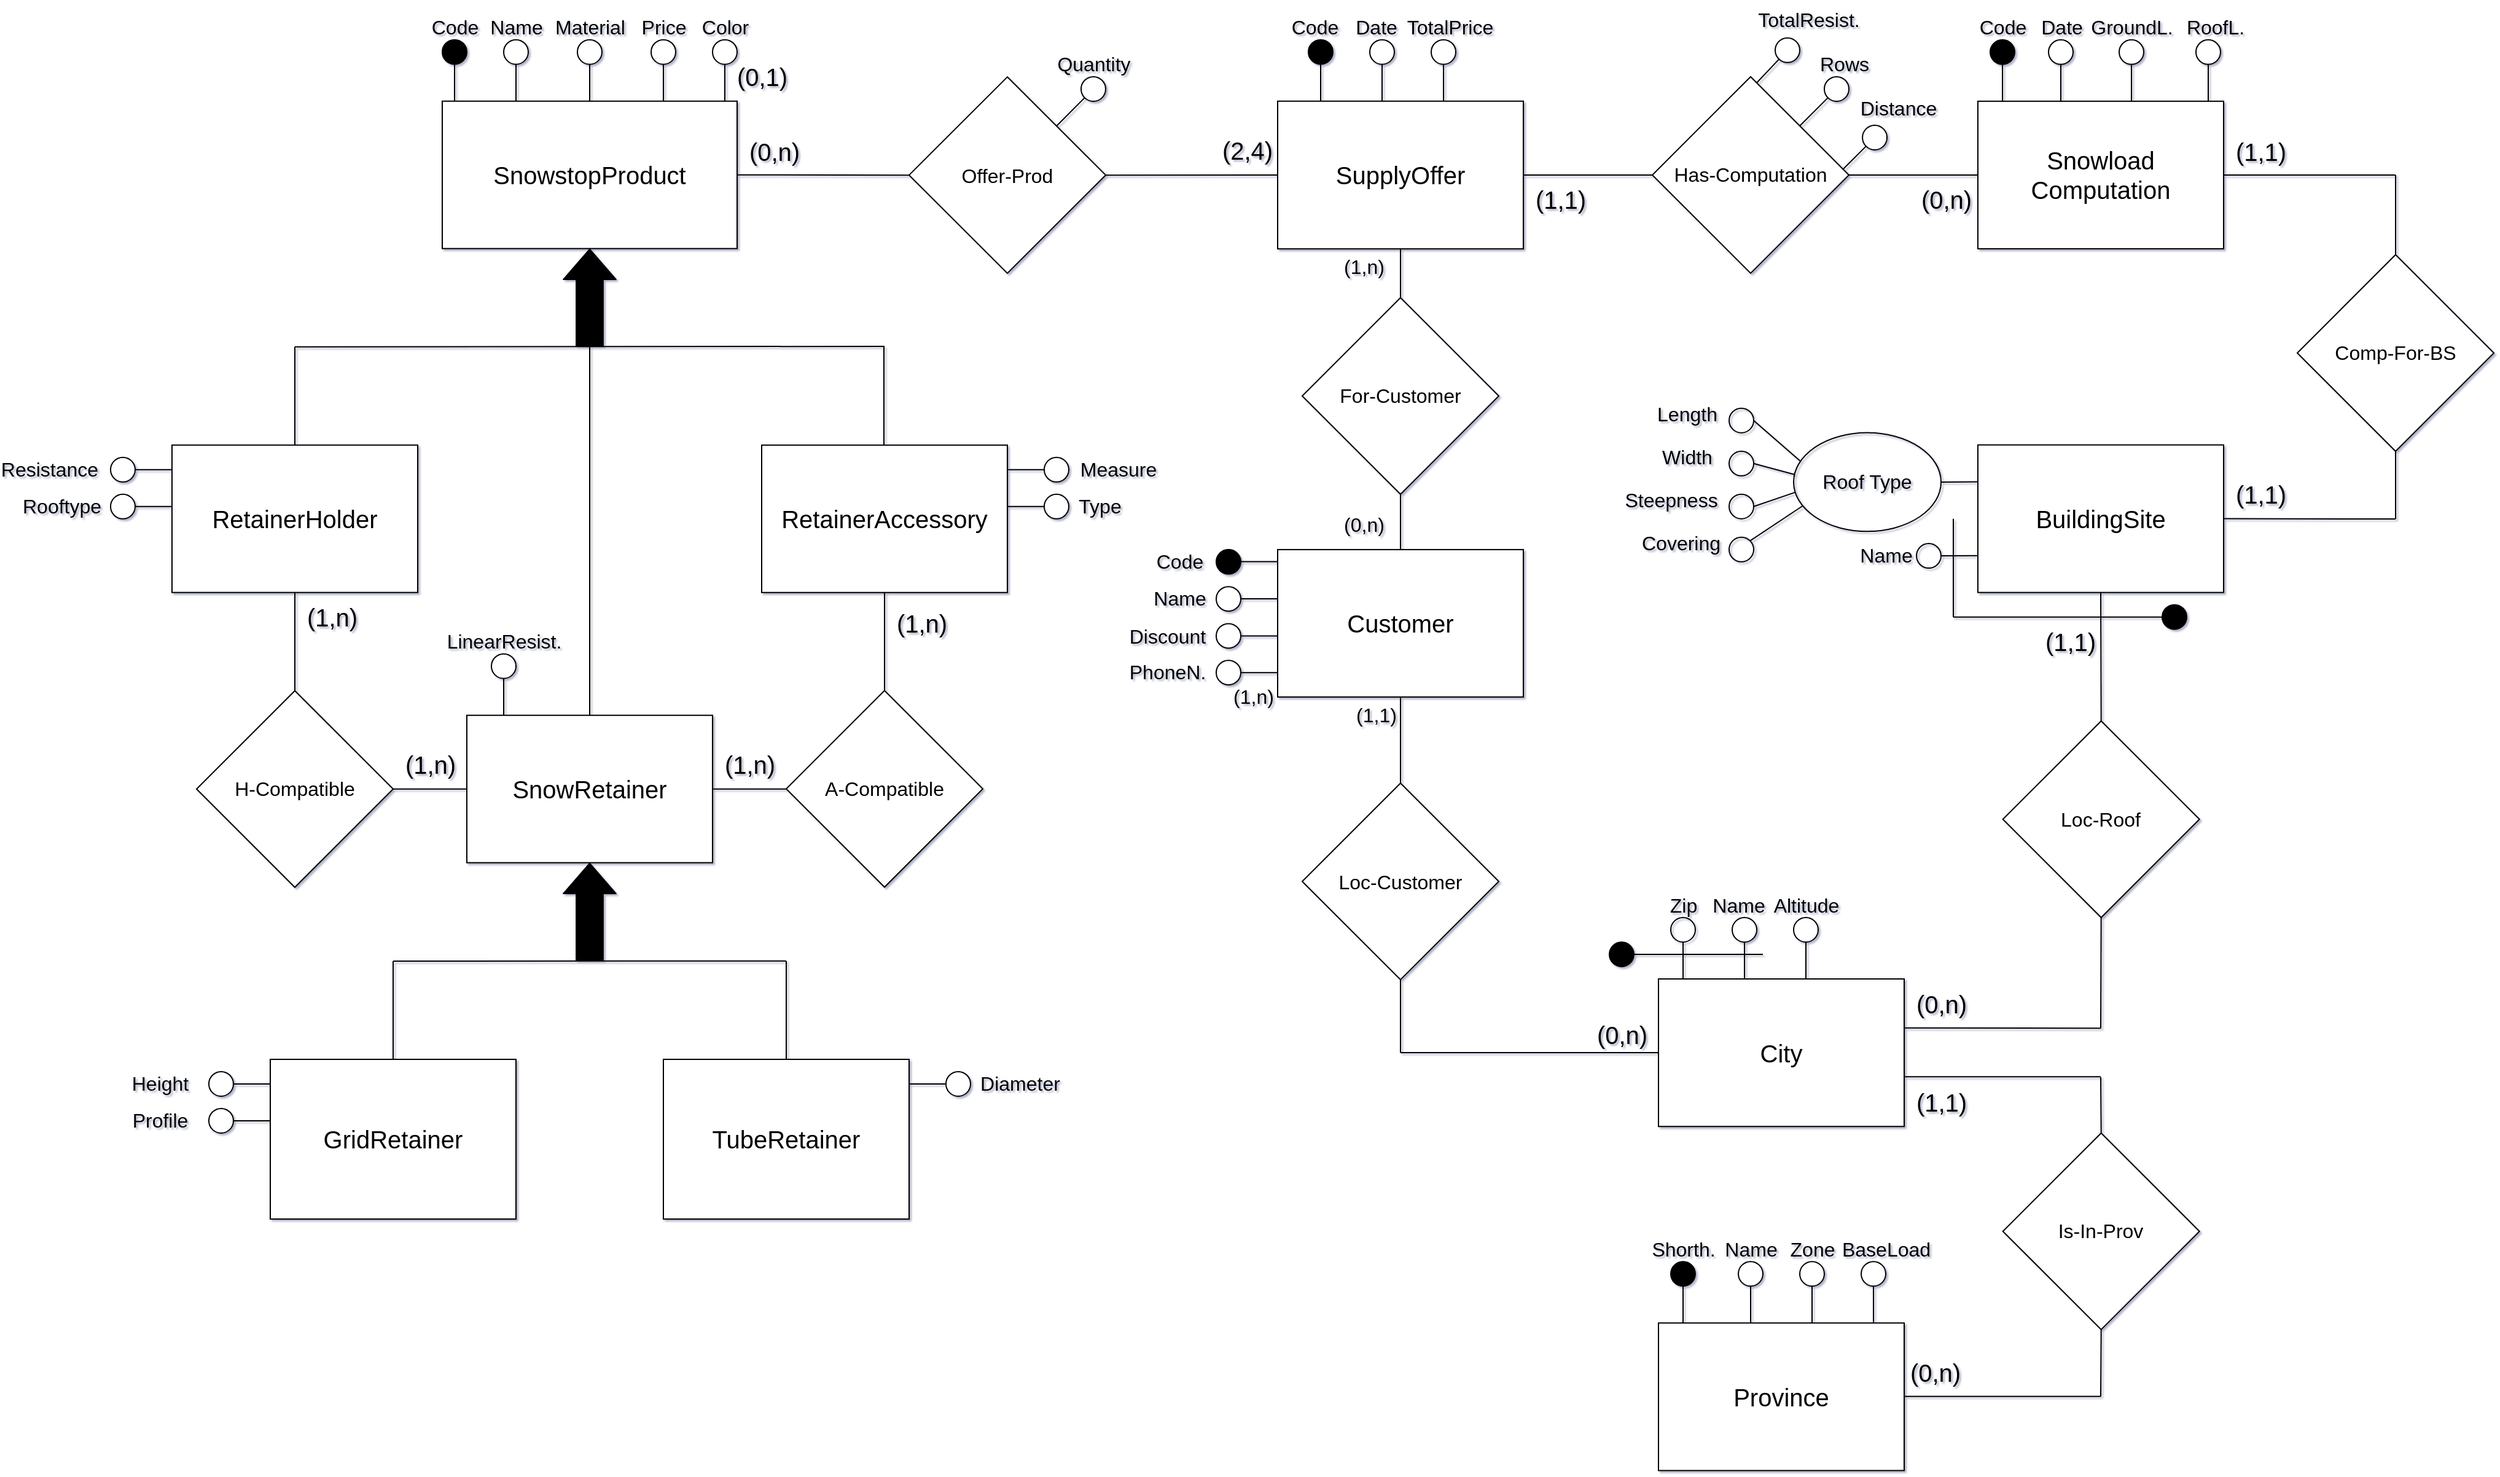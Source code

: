 <mxfile version="14.9.6" type="device"><diagram name="Page-1" id="e56a1550-8fbb-45ad-956c-1786394a9013"><mxGraphModel dx="1594" dy="1626" grid="1" gridSize="10" guides="1" tooltips="1" connect="1" arrows="1" fold="1" page="1" pageScale="1" pageWidth="1654" pageHeight="1169" background="none" math="0" shadow="1"><root><mxCell id="0"/><mxCell id="1" parent="0"/><mxCell id="5UpX8nKSbN7vw0Adt7vZ-28" value="A-Compatible" style="rhombus;whiteSpace=wrap;html=1;fontSize=16;" parent="1" vertex="1"><mxGeometry x="670" y="595.24" width="160" height="160" as="geometry"/></mxCell><mxCell id="5UpX8nKSbN7vw0Adt7vZ-30" value="&lt;font style=&quot;font-size: 20px&quot;&gt;SnowstopProduct&lt;/font&gt;" style="rounded=0;whiteSpace=wrap;html=1;fontSize=16;" parent="1" vertex="1"><mxGeometry x="390" y="115.36" width="240" height="120" as="geometry"/></mxCell><mxCell id="5UpX8nKSbN7vw0Adt7vZ-31" value="" style="ellipse;whiteSpace=wrap;html=1;fillColor=#000000;" parent="1" vertex="1"><mxGeometry x="390" y="65.36" width="20" height="20" as="geometry"/></mxCell><mxCell id="5UpX8nKSbN7vw0Adt7vZ-32" value="" style="endArrow=none;html=1;" parent="1" source="5UpX8nKSbN7vw0Adt7vZ-31" edge="1"><mxGeometry width="50" height="50" relative="1" as="geometry"><mxPoint x="320" y="65.36" as="sourcePoint"/><mxPoint x="400" y="115.36" as="targetPoint"/></mxGeometry></mxCell><mxCell id="5UpX8nKSbN7vw0Adt7vZ-33" value="Code" style="text;strokeColor=none;fillColor=none;html=1;fontSize=16;fontStyle=0;verticalAlign=middle;align=center;strokeWidth=1;" parent="1" vertex="1"><mxGeometry x="360" y="35.36" width="80" height="40" as="geometry"/></mxCell><mxCell id="5UpX8nKSbN7vw0Adt7vZ-34" value="" style="ellipse;whiteSpace=wrap;html=1;fillColor=#FFFFFF;" parent="1" vertex="1"><mxGeometry x="440" y="65.36" width="20" height="20" as="geometry"/></mxCell><mxCell id="5UpX8nKSbN7vw0Adt7vZ-35" value="" style="endArrow=none;html=1;" parent="1" source="5UpX8nKSbN7vw0Adt7vZ-34" edge="1"><mxGeometry width="50" height="50" relative="1" as="geometry"><mxPoint x="370" y="65.36" as="sourcePoint"/><mxPoint x="450" y="115.36" as="targetPoint"/><Array as="points"><mxPoint x="450" y="105.36"/></Array></mxGeometry></mxCell><mxCell id="5UpX8nKSbN7vw0Adt7vZ-36" value="Name" style="text;strokeColor=none;fillColor=none;html=1;fontSize=16;fontStyle=0;verticalAlign=middle;align=center;strokeWidth=1;" parent="1" vertex="1"><mxGeometry x="410" y="35.36" width="80" height="40" as="geometry"/></mxCell><mxCell id="5UpX8nKSbN7vw0Adt7vZ-37" value="" style="ellipse;whiteSpace=wrap;html=1;fillColor=#FFFFFF;" parent="1" vertex="1"><mxGeometry x="500" y="65.36" width="20" height="20" as="geometry"/></mxCell><mxCell id="5UpX8nKSbN7vw0Adt7vZ-38" value="" style="endArrow=none;html=1;" parent="1" edge="1"><mxGeometry width="50" height="50" relative="1" as="geometry"><mxPoint x="510" y="85.36" as="sourcePoint"/><mxPoint x="510" y="115.36" as="targetPoint"/></mxGeometry></mxCell><mxCell id="5UpX8nKSbN7vw0Adt7vZ-39" value="Material" style="text;strokeColor=none;fillColor=none;html=1;fontSize=16;fontStyle=0;verticalAlign=middle;align=center;strokeWidth=1;" parent="1" vertex="1"><mxGeometry x="470" y="35.36" width="80" height="40" as="geometry"/></mxCell><mxCell id="5UpX8nKSbN7vw0Adt7vZ-40" value="" style="ellipse;whiteSpace=wrap;html=1;fillColor=#FFFFFF;" parent="1" vertex="1"><mxGeometry x="560" y="65.36" width="20" height="20" as="geometry"/></mxCell><mxCell id="5UpX8nKSbN7vw0Adt7vZ-41" value="" style="endArrow=none;html=1;" parent="1" source="5UpX8nKSbN7vw0Adt7vZ-40" edge="1"><mxGeometry width="50" height="50" relative="1" as="geometry"><mxPoint x="490" y="65.36" as="sourcePoint"/><mxPoint x="570" y="115.36" as="targetPoint"/></mxGeometry></mxCell><mxCell id="5UpX8nKSbN7vw0Adt7vZ-42" value="Color" style="text;strokeColor=none;fillColor=none;html=1;fontSize=16;fontStyle=0;verticalAlign=middle;align=center;strokeWidth=1;" parent="1" vertex="1"><mxGeometry x="580" y="35.42" width="80" height="40" as="geometry"/></mxCell><mxCell id="5UpX8nKSbN7vw0Adt7vZ-43" value="" style="ellipse;whiteSpace=wrap;html=1;fillColor=#FFFFFF;" parent="1" vertex="1"><mxGeometry x="610" y="65.36" width="20" height="20" as="geometry"/></mxCell><mxCell id="5UpX8nKSbN7vw0Adt7vZ-44" value="" style="endArrow=none;html=1;" parent="1" source="5UpX8nKSbN7vw0Adt7vZ-43" edge="1"><mxGeometry width="50" height="50" relative="1" as="geometry"><mxPoint x="540" y="65.36" as="sourcePoint"/><mxPoint x="620" y="115.36" as="targetPoint"/></mxGeometry></mxCell><mxCell id="5UpX8nKSbN7vw0Adt7vZ-45" value="Price" style="text;strokeColor=none;fillColor=none;html=1;fontSize=16;fontStyle=0;verticalAlign=middle;align=center;strokeWidth=1;" parent="1" vertex="1"><mxGeometry x="530" y="35.36" width="80" height="40" as="geometry"/></mxCell><mxCell id="5UpX8nKSbN7vw0Adt7vZ-50" value="&lt;font style=&quot;font-size: 20px&quot;&gt;(0,1)&lt;/font&gt;" style="text;strokeColor=none;fillColor=none;html=1;fontSize=16;fontStyle=0;verticalAlign=middle;align=center;strokeWidth=1;" parent="1" vertex="1"><mxGeometry x="610" y="75.36" width="80" height="40" as="geometry"/></mxCell><mxCell id="5UpX8nKSbN7vw0Adt7vZ-51" value="" style="shape=flexArrow;endArrow=classic;html=1;fontSize=16;fillColor=#000000;width=21.905;endSize=7.89;entryX=0.5;entryY=1;entryDx=0;entryDy=0;" parent="1" target="5UpX8nKSbN7vw0Adt7vZ-30" edge="1"><mxGeometry width="50" height="50" relative="1" as="geometry"><mxPoint x="510" y="315.36" as="sourcePoint"/><mxPoint x="509.52" y="205.36" as="targetPoint"/></mxGeometry></mxCell><mxCell id="5UpX8nKSbN7vw0Adt7vZ-53" value="" style="endArrow=none;html=1;fontSize=16;fillColor=#000000;" parent="1" edge="1"><mxGeometry width="50" height="50" relative="1" as="geometry"><mxPoint x="270" y="315.36" as="sourcePoint"/><mxPoint x="750" y="315" as="targetPoint"/></mxGeometry></mxCell><mxCell id="5UpX8nKSbN7vw0Adt7vZ-55" value="" style="endArrow=none;html=1;fontSize=16;fillColor=#000000;entryX=0.5;entryY=0;entryDx=0;entryDy=0;" parent="1" target="5UpX8nKSbN7vw0Adt7vZ-75" edge="1"><mxGeometry width="50" height="50" relative="1" as="geometry"><mxPoint x="270" y="315.36" as="sourcePoint"/><mxPoint x="370" y="355.36" as="targetPoint"/></mxGeometry></mxCell><mxCell id="5UpX8nKSbN7vw0Adt7vZ-73" value="" style="endArrow=none;html=1;fontSize=16;fillColor=#000000;exitX=0.5;exitY=0;exitDx=0;exitDy=0;" parent="1" source="5UpX8nKSbN7vw0Adt7vZ-85" edge="1"><mxGeometry width="50" height="50" relative="1" as="geometry"><mxPoint x="510" y="475.36" as="sourcePoint"/><mxPoint x="510" y="315.36" as="targetPoint"/></mxGeometry></mxCell><mxCell id="5UpX8nKSbN7vw0Adt7vZ-75" value="&lt;font style=&quot;font-size: 20px&quot;&gt;RetainerHolder&lt;/font&gt;" style="rounded=0;whiteSpace=wrap;html=1;fontSize=16;" parent="1" vertex="1"><mxGeometry x="170" y="395.36" width="200" height="120" as="geometry"/></mxCell><mxCell id="5UpX8nKSbN7vw0Adt7vZ-79" value="" style="ellipse;whiteSpace=wrap;html=1;fillColor=#FFFFFF;" parent="1" vertex="1"><mxGeometry x="120" y="405.39" width="20" height="20" as="geometry"/></mxCell><mxCell id="5UpX8nKSbN7vw0Adt7vZ-80" value="" style="endArrow=none;html=1;entryX=0;entryY=0.25;entryDx=0;entryDy=0;" parent="1" source="5UpX8nKSbN7vw0Adt7vZ-79" edge="1"><mxGeometry width="50" height="50" relative="1" as="geometry"><mxPoint x="40" y="405.39" as="sourcePoint"/><mxPoint x="170" y="415.39" as="targetPoint"/></mxGeometry></mxCell><mxCell id="5UpX8nKSbN7vw0Adt7vZ-81" value="Resistance" style="text;strokeColor=none;fillColor=none;html=1;fontSize=16;fontStyle=0;verticalAlign=middle;align=center;strokeWidth=1;" parent="1" vertex="1"><mxGeometry x="30" y="395.39" width="80" height="40" as="geometry"/></mxCell><mxCell id="5UpX8nKSbN7vw0Adt7vZ-82" value="" style="ellipse;whiteSpace=wrap;html=1;fillColor=#FFFFFF;" parent="1" vertex="1"><mxGeometry x="120" y="435.39" width="20" height="20" as="geometry"/></mxCell><mxCell id="5UpX8nKSbN7vw0Adt7vZ-83" value="" style="endArrow=none;html=1;entryX=0;entryY=0.25;entryDx=0;entryDy=0;" parent="1" source="5UpX8nKSbN7vw0Adt7vZ-82" edge="1"><mxGeometry width="50" height="50" relative="1" as="geometry"><mxPoint x="40" y="435.39" as="sourcePoint"/><mxPoint x="170" y="445.39" as="targetPoint"/></mxGeometry></mxCell><mxCell id="5UpX8nKSbN7vw0Adt7vZ-84" value="Rooftype" style="text;strokeColor=none;fillColor=none;html=1;fontSize=16;fontStyle=0;verticalAlign=middle;align=center;strokeWidth=1;" parent="1" vertex="1"><mxGeometry x="40" y="425.39" width="80" height="40" as="geometry"/></mxCell><mxCell id="5UpX8nKSbN7vw0Adt7vZ-85" value="&lt;font style=&quot;font-size: 20px&quot;&gt;SnowRetainer&lt;/font&gt;" style="rounded=0;whiteSpace=wrap;html=1;fontSize=16;" parent="1" vertex="1"><mxGeometry x="410" y="615.36" width="200" height="120" as="geometry"/></mxCell><mxCell id="5UpX8nKSbN7vw0Adt7vZ-88" value="LinearResist." style="text;strokeColor=none;fillColor=none;html=1;fontSize=16;fontStyle=0;verticalAlign=middle;align=center;strokeWidth=1;" parent="1" vertex="1"><mxGeometry x="400" y="535.36" width="80" height="40" as="geometry"/></mxCell><mxCell id="5UpX8nKSbN7vw0Adt7vZ-92" value="&lt;font style=&quot;font-size: 20px&quot;&gt;RetainerAccessory&lt;/font&gt;" style="rounded=0;whiteSpace=wrap;html=1;fontSize=16;" parent="1" vertex="1"><mxGeometry x="650" y="395.39" width="200" height="120" as="geometry"/></mxCell><mxCell id="5UpX8nKSbN7vw0Adt7vZ-93" value="" style="ellipse;whiteSpace=wrap;html=1;fillColor=#FFFFFF;" parent="1" vertex="1"><mxGeometry x="880" y="405.39" width="20" height="20" as="geometry"/></mxCell><mxCell id="5UpX8nKSbN7vw0Adt7vZ-94" value="" style="endArrow=none;html=1;entryX=1.003;entryY=0.167;entryDx=0;entryDy=0;entryPerimeter=0;" parent="1" source="5UpX8nKSbN7vw0Adt7vZ-93" target="5UpX8nKSbN7vw0Adt7vZ-92" edge="1"><mxGeometry width="50" height="50" relative="1" as="geometry"><mxPoint x="800" y="405.39" as="sourcePoint"/><mxPoint x="850" y="425.39" as="targetPoint"/></mxGeometry></mxCell><mxCell id="5UpX8nKSbN7vw0Adt7vZ-95" value="Measure" style="text;strokeColor=none;fillColor=none;html=1;fontSize=16;fontStyle=0;verticalAlign=middle;align=center;strokeWidth=1;" parent="1" vertex="1"><mxGeometry x="900" y="395.39" width="80" height="40" as="geometry"/></mxCell><mxCell id="5UpX8nKSbN7vw0Adt7vZ-96" value="" style="ellipse;whiteSpace=wrap;html=1;fillColor=#FFFFFF;" parent="1" vertex="1"><mxGeometry x="880" y="435.39" width="20" height="20" as="geometry"/></mxCell><mxCell id="5UpX8nKSbN7vw0Adt7vZ-97" value="" style="endArrow=none;html=1;entryX=1;entryY=0.25;entryDx=0;entryDy=0;" parent="1" source="5UpX8nKSbN7vw0Adt7vZ-96" edge="1"><mxGeometry width="50" height="50" relative="1" as="geometry"><mxPoint x="800" y="435.39" as="sourcePoint"/><mxPoint x="850" y="445.39" as="targetPoint"/></mxGeometry></mxCell><mxCell id="5UpX8nKSbN7vw0Adt7vZ-98" value="Type" style="text;strokeColor=none;fillColor=none;html=1;fontSize=16;fontStyle=0;verticalAlign=middle;align=center;strokeWidth=1;" parent="1" vertex="1"><mxGeometry x="890" y="425.39" width="70" height="40" as="geometry"/></mxCell><mxCell id="5UpX8nKSbN7vw0Adt7vZ-99" value="" style="shape=flexArrow;endArrow=classic;html=1;fontSize=16;fillColor=#000000;width=21.905;endSize=7.89;entryX=0.5;entryY=1;entryDx=0;entryDy=0;" parent="1" edge="1"><mxGeometry width="50" height="50" relative="1" as="geometry"><mxPoint x="510" y="815.36" as="sourcePoint"/><mxPoint x="510" y="735.36" as="targetPoint"/></mxGeometry></mxCell><mxCell id="5UpX8nKSbN7vw0Adt7vZ-100" value="" style="endArrow=none;html=1;fontSize=16;fillColor=#000000;" parent="1" edge="1"><mxGeometry width="50" height="50" relative="1" as="geometry"><mxPoint x="350" y="815.48" as="sourcePoint"/><mxPoint x="670" y="815.36" as="targetPoint"/></mxGeometry></mxCell><mxCell id="5UpX8nKSbN7vw0Adt7vZ-101" value="&lt;font style=&quot;font-size: 20px&quot;&gt;GridRetainer&lt;/font&gt;" style="rounded=0;whiteSpace=wrap;html=1;fontSize=16;" parent="1" vertex="1"><mxGeometry x="250" y="895.48" width="200" height="130" as="geometry"/></mxCell><mxCell id="5UpX8nKSbN7vw0Adt7vZ-102" value="" style="ellipse;whiteSpace=wrap;html=1;fillColor=#FFFFFF;" parent="1" vertex="1"><mxGeometry x="200" y="905.48" width="20" height="20" as="geometry"/></mxCell><mxCell id="5UpX8nKSbN7vw0Adt7vZ-103" value="" style="endArrow=none;html=1;entryX=0;entryY=0.25;entryDx=0;entryDy=0;" parent="1" source="5UpX8nKSbN7vw0Adt7vZ-102" edge="1"><mxGeometry width="50" height="50" relative="1" as="geometry"><mxPoint x="120" y="905.48" as="sourcePoint"/><mxPoint x="250" y="915.48" as="targetPoint"/><Array as="points"><mxPoint x="220" y="915.48"/></Array></mxGeometry></mxCell><mxCell id="5UpX8nKSbN7vw0Adt7vZ-104" value="Height" style="text;strokeColor=none;fillColor=none;html=1;fontSize=16;fontStyle=0;verticalAlign=middle;align=center;strokeWidth=1;" parent="1" vertex="1"><mxGeometry x="120" y="895.48" width="80" height="40" as="geometry"/></mxCell><mxCell id="5UpX8nKSbN7vw0Adt7vZ-105" value="" style="ellipse;whiteSpace=wrap;html=1;fillColor=#FFFFFF;" parent="1" vertex="1"><mxGeometry x="200" y="935.48" width="20" height="20" as="geometry"/></mxCell><mxCell id="5UpX8nKSbN7vw0Adt7vZ-106" value="" style="endArrow=none;html=1;entryX=0;entryY=0.25;entryDx=0;entryDy=0;" parent="1" source="5UpX8nKSbN7vw0Adt7vZ-105" edge="1"><mxGeometry width="50" height="50" relative="1" as="geometry"><mxPoint x="120" y="935.48" as="sourcePoint"/><mxPoint x="250" y="945.48" as="targetPoint"/></mxGeometry></mxCell><mxCell id="5UpX8nKSbN7vw0Adt7vZ-107" value="Profile" style="text;strokeColor=none;fillColor=none;html=1;fontSize=16;fontStyle=0;verticalAlign=middle;align=center;strokeWidth=1;" parent="1" vertex="1"><mxGeometry x="120" y="925.48" width="80" height="40" as="geometry"/></mxCell><mxCell id="5UpX8nKSbN7vw0Adt7vZ-108" value="&lt;font style=&quot;font-size: 20px&quot;&gt;TubeRetainer&lt;/font&gt;" style="rounded=0;whiteSpace=wrap;html=1;fontSize=16;" parent="1" vertex="1"><mxGeometry x="570" y="895.48" width="200" height="130" as="geometry"/></mxCell><mxCell id="5UpX8nKSbN7vw0Adt7vZ-109" value="" style="ellipse;whiteSpace=wrap;html=1;fillColor=#FFFFFF;" parent="1" vertex="1"><mxGeometry x="800" y="905.48" width="20" height="20" as="geometry"/></mxCell><mxCell id="5UpX8nKSbN7vw0Adt7vZ-110" value="" style="endArrow=none;html=1;entryX=1;entryY=0.25;entryDx=0;entryDy=0;" parent="1" source="5UpX8nKSbN7vw0Adt7vZ-109" edge="1"><mxGeometry width="50" height="50" relative="1" as="geometry"><mxPoint x="730" y="905.48" as="sourcePoint"/><mxPoint x="770" y="915.48" as="targetPoint"/></mxGeometry></mxCell><mxCell id="5UpX8nKSbN7vw0Adt7vZ-111" value="Diameter" style="text;strokeColor=none;fillColor=none;html=1;fontSize=16;fontStyle=0;verticalAlign=middle;align=center;strokeWidth=1;" parent="1" vertex="1"><mxGeometry x="820" y="895.48" width="80" height="40" as="geometry"/></mxCell><mxCell id="5UpX8nKSbN7vw0Adt7vZ-115" value="" style="endArrow=none;html=1;fontSize=16;fillColor=#000000;exitX=0.5;exitY=0;exitDx=0;exitDy=0;" parent="1" source="5UpX8nKSbN7vw0Adt7vZ-101" edge="1"><mxGeometry width="50" height="50" relative="1" as="geometry"><mxPoint x="460" y="895.48" as="sourcePoint"/><mxPoint x="350" y="815.48" as="targetPoint"/></mxGeometry></mxCell><mxCell id="5UpX8nKSbN7vw0Adt7vZ-116" value="" style="endArrow=none;html=1;fontSize=16;fillColor=#000000;exitX=0.5;exitY=0;exitDx=0;exitDy=0;" parent="1" source="5UpX8nKSbN7vw0Adt7vZ-108" edge="1"><mxGeometry width="50" height="50" relative="1" as="geometry"><mxPoint x="480" y="895.48" as="sourcePoint"/><mxPoint x="670" y="815.48" as="targetPoint"/></mxGeometry></mxCell><mxCell id="5UpX8nKSbN7vw0Adt7vZ-117" value="H-Compatible" style="rhombus;whiteSpace=wrap;html=1;fontSize=16;" parent="1" vertex="1"><mxGeometry x="190" y="595.36" width="160" height="160" as="geometry"/></mxCell><mxCell id="5UpX8nKSbN7vw0Adt7vZ-118" value="" style="ellipse;whiteSpace=wrap;html=1;fillColor=#FFFFFF;" parent="1" vertex="1"><mxGeometry x="430" y="565.36" width="20" height="20" as="geometry"/></mxCell><mxCell id="5UpX8nKSbN7vw0Adt7vZ-119" value="" style="endArrow=none;html=1;" parent="1" source="5UpX8nKSbN7vw0Adt7vZ-118" edge="1"><mxGeometry width="50" height="50" relative="1" as="geometry"><mxPoint x="360" y="565.36" as="sourcePoint"/><mxPoint x="440" y="615.36" as="targetPoint"/><Array as="points"><mxPoint x="440" y="605.36"/></Array></mxGeometry></mxCell><mxCell id="5UpX8nKSbN7vw0Adt7vZ-120" value="" style="endArrow=none;html=1;fontSize=16;fillColor=#000000;exitX=0.5;exitY=1;exitDx=0;exitDy=0;entryX=0.5;entryY=0;entryDx=0;entryDy=0;" parent="1" source="5UpX8nKSbN7vw0Adt7vZ-75" target="5UpX8nKSbN7vw0Adt7vZ-117" edge="1"><mxGeometry width="50" height="50" relative="1" as="geometry"><mxPoint x="360" y="565.36" as="sourcePoint"/><mxPoint x="410" y="515.36" as="targetPoint"/></mxGeometry></mxCell><mxCell id="5UpX8nKSbN7vw0Adt7vZ-121" value="" style="endArrow=none;html=1;fontSize=16;fillColor=#000000;exitX=1;exitY=0.5;exitDx=0;exitDy=0;entryX=0;entryY=0.5;entryDx=0;entryDy=0;" parent="1" source="5UpX8nKSbN7vw0Adt7vZ-117" target="5UpX8nKSbN7vw0Adt7vZ-85" edge="1"><mxGeometry width="50" height="50" relative="1" as="geometry"><mxPoint x="400" y="525.36" as="sourcePoint"/><mxPoint x="450" y="475.36" as="targetPoint"/></mxGeometry></mxCell><mxCell id="5UpX8nKSbN7vw0Adt7vZ-122" value="" style="endArrow=none;html=1;fontSize=16;fillColor=#000000;entryX=0.5;entryY=1;entryDx=0;entryDy=0;exitX=0.5;exitY=0;exitDx=0;exitDy=0;" parent="1" source="5UpX8nKSbN7vw0Adt7vZ-28" target="5UpX8nKSbN7vw0Adt7vZ-92" edge="1"><mxGeometry width="50" height="50" relative="1" as="geometry"><mxPoint x="400" y="525.36" as="sourcePoint"/><mxPoint x="450" y="475.36" as="targetPoint"/></mxGeometry></mxCell><mxCell id="5UpX8nKSbN7vw0Adt7vZ-123" value="" style="endArrow=none;html=1;fontSize=16;fillColor=#000000;exitX=1;exitY=0.5;exitDx=0;exitDy=0;" parent="1" source="5UpX8nKSbN7vw0Adt7vZ-85" edge="1"><mxGeometry width="50" height="50" relative="1" as="geometry"><mxPoint x="530" y="585.36" as="sourcePoint"/><mxPoint x="670" y="675.36" as="targetPoint"/></mxGeometry></mxCell><mxCell id="5UpX8nKSbN7vw0Adt7vZ-125" value="&lt;font style=&quot;font-size: 20px&quot;&gt;(1,n)&lt;/font&gt;" style="text;strokeColor=none;fillColor=none;html=1;fontSize=16;fontStyle=0;verticalAlign=middle;align=center;strokeWidth=1;" parent="1" vertex="1"><mxGeometry x="260" y="515.36" width="80" height="40" as="geometry"/></mxCell><mxCell id="5UpX8nKSbN7vw0Adt7vZ-126" value="&lt;font style=&quot;font-size: 20px&quot;&gt;(1,n)&lt;/font&gt;" style="text;strokeColor=none;fillColor=none;html=1;fontSize=16;fontStyle=0;verticalAlign=middle;align=center;strokeWidth=1;" parent="1" vertex="1"><mxGeometry x="740" y="520.45" width="80" height="40" as="geometry"/></mxCell><mxCell id="5UpX8nKSbN7vw0Adt7vZ-127" value="&lt;font style=&quot;font-size: 20px&quot;&gt;(1,n)&lt;/font&gt;" style="text;strokeColor=none;fillColor=none;html=1;fontSize=16;fontStyle=0;verticalAlign=middle;align=center;strokeWidth=1;" parent="1" vertex="1"><mxGeometry x="340" y="635.36" width="80" height="40" as="geometry"/></mxCell><mxCell id="5UpX8nKSbN7vw0Adt7vZ-128" value="&lt;font style=&quot;font-size: 20px&quot;&gt;(1,n)&lt;/font&gt;" style="text;strokeColor=none;fillColor=none;html=1;fontSize=16;fontStyle=0;verticalAlign=middle;align=center;strokeWidth=1;" parent="1" vertex="1"><mxGeometry x="600" y="635.36" width="80" height="40" as="geometry"/></mxCell><mxCell id="5UpX8nKSbN7vw0Adt7vZ-130" value="&lt;font style=&quot;font-size: 20px&quot;&gt;SupplyOffer&lt;/font&gt;" style="rounded=0;whiteSpace=wrap;html=1;fontSize=16;" parent="1" vertex="1"><mxGeometry x="1070" y="115.36" width="200" height="120.24" as="geometry"/></mxCell><mxCell id="5UpX8nKSbN7vw0Adt7vZ-131" value="" style="ellipse;whiteSpace=wrap;html=1;fillColor=#000000;" parent="1" vertex="1"><mxGeometry x="1095" y="65.36" width="20" height="20" as="geometry"/></mxCell><mxCell id="5UpX8nKSbN7vw0Adt7vZ-132" value="" style="endArrow=none;html=1;" parent="1" source="5UpX8nKSbN7vw0Adt7vZ-131" edge="1"><mxGeometry width="50" height="50" relative="1" as="geometry"><mxPoint x="1025" y="65.36" as="sourcePoint"/><mxPoint x="1105" y="115.36" as="targetPoint"/></mxGeometry></mxCell><mxCell id="5UpX8nKSbN7vw0Adt7vZ-133" value="Code" style="text;strokeColor=none;fillColor=none;html=1;fontSize=16;fontStyle=0;verticalAlign=middle;align=center;strokeWidth=1;" parent="1" vertex="1"><mxGeometry x="1060" y="35.36" width="80" height="40" as="geometry"/></mxCell><mxCell id="5UpX8nKSbN7vw0Adt7vZ-134" value="" style="ellipse;whiteSpace=wrap;html=1;fillColor=#FFFFFF;" parent="1" vertex="1"><mxGeometry x="1145" y="65.36" width="20" height="20" as="geometry"/></mxCell><mxCell id="5UpX8nKSbN7vw0Adt7vZ-135" value="" style="endArrow=none;html=1;" parent="1" source="5UpX8nKSbN7vw0Adt7vZ-134" edge="1"><mxGeometry width="50" height="50" relative="1" as="geometry"><mxPoint x="1075" y="65.36" as="sourcePoint"/><mxPoint x="1155" y="115.36" as="targetPoint"/></mxGeometry></mxCell><mxCell id="5UpX8nKSbN7vw0Adt7vZ-136" value="Date" style="text;strokeColor=none;fillColor=none;html=1;fontSize=16;fontStyle=0;verticalAlign=middle;align=center;strokeWidth=1;" parent="1" vertex="1"><mxGeometry x="1110" y="35.36" width="80" height="40" as="geometry"/></mxCell><mxCell id="5UpX8nKSbN7vw0Adt7vZ-148" value="" style="ellipse;whiteSpace=wrap;html=1;fillColor=#FFFFFF;" parent="1" vertex="1"><mxGeometry x="1195" y="65.36" width="20" height="20" as="geometry"/></mxCell><mxCell id="5UpX8nKSbN7vw0Adt7vZ-149" value="" style="endArrow=none;html=1;" parent="1" source="5UpX8nKSbN7vw0Adt7vZ-148" edge="1"><mxGeometry width="50" height="50" relative="1" as="geometry"><mxPoint x="1125" y="65.36" as="sourcePoint"/><mxPoint x="1205.0" y="115.36" as="targetPoint"/></mxGeometry></mxCell><mxCell id="5UpX8nKSbN7vw0Adt7vZ-150" value="TotalPrice" style="text;strokeColor=none;fillColor=none;html=1;fontSize=16;fontStyle=0;verticalAlign=middle;align=center;strokeWidth=1;" parent="1" vertex="1"><mxGeometry x="1170" y="35.36" width="80" height="40" as="geometry"/></mxCell><mxCell id="5UpX8nKSbN7vw0Adt7vZ-154" value="Offer-Prod" style="rhombus;whiteSpace=wrap;html=1;fontSize=16;" parent="1" vertex="1"><mxGeometry x="770" y="95.66" width="160" height="159.82" as="geometry"/></mxCell><mxCell id="5UpX8nKSbN7vw0Adt7vZ-155" value="" style="endArrow=none;html=1;fontSize=16;fillColor=#000000;entryX=0;entryY=0.5;entryDx=0;entryDy=0;exitX=1;exitY=0.5;exitDx=0;exitDy=0;" parent="1" source="5UpX8nKSbN7vw0Adt7vZ-30" target="5UpX8nKSbN7vw0Adt7vZ-154" edge="1"><mxGeometry width="50" height="50" relative="1" as="geometry"><mxPoint x="720" y="375.36" as="sourcePoint"/><mxPoint x="770" y="325.36" as="targetPoint"/></mxGeometry></mxCell><mxCell id="5UpX8nKSbN7vw0Adt7vZ-156" value="" style="endArrow=none;html=1;fontSize=16;fillColor=#000000;entryX=0;entryY=0.5;entryDx=0;entryDy=0;exitX=1;exitY=0.5;exitDx=0;exitDy=0;" parent="1" source="5UpX8nKSbN7vw0Adt7vZ-154" target="5UpX8nKSbN7vw0Adt7vZ-130" edge="1"><mxGeometry width="50" height="50" relative="1" as="geometry"><mxPoint x="830" y="395.36" as="sourcePoint"/><mxPoint x="880" y="345.36" as="targetPoint"/></mxGeometry></mxCell><mxCell id="5UpX8nKSbN7vw0Adt7vZ-157" value="&lt;font style=&quot;font-size: 20px&quot;&gt;(0,n)&lt;/font&gt;" style="text;strokeColor=none;fillColor=none;html=1;fontSize=16;fontStyle=0;verticalAlign=middle;align=center;strokeWidth=1;" parent="1" vertex="1"><mxGeometry x="620" y="135.54" width="80" height="40" as="geometry"/></mxCell><mxCell id="5UpX8nKSbN7vw0Adt7vZ-158" value="&lt;font style=&quot;font-size: 20px&quot;&gt;(2,4)&lt;/font&gt;" style="text;strokeColor=none;fillColor=none;html=1;fontSize=16;fontStyle=0;verticalAlign=middle;align=center;strokeWidth=1;" parent="1" vertex="1"><mxGeometry x="1005" y="135.0" width="80" height="40" as="geometry"/></mxCell><mxCell id="5UpX8nKSbN7vw0Adt7vZ-169" value="&lt;font style=&quot;font-size: 20px&quot;&gt;Customer&lt;/font&gt;" style="rounded=0;whiteSpace=wrap;html=1;fontSize=16;" parent="1" vertex="1"><mxGeometry x="1070" y="480.45" width="200" height="120" as="geometry"/></mxCell><mxCell id="5UpX8nKSbN7vw0Adt7vZ-178" value="" style="ellipse;whiteSpace=wrap;html=1;fillColor=#000000;" parent="1" vertex="1"><mxGeometry x="1020" y="480.39" width="20" height="20" as="geometry"/></mxCell><mxCell id="5UpX8nKSbN7vw0Adt7vZ-180" value="Code" style="text;strokeColor=none;fillColor=none;html=1;fontSize=16;fontStyle=0;verticalAlign=middle;align=center;strokeWidth=1;" parent="1" vertex="1"><mxGeometry x="950" y="470.39" width="80" height="40" as="geometry"/></mxCell><mxCell id="5UpX8nKSbN7vw0Adt7vZ-183" value="" style="ellipse;whiteSpace=wrap;html=1;fillColor=#FFFFFF;" parent="1" vertex="1"><mxGeometry x="1020" y="510.57" width="20" height="20" as="geometry"/></mxCell><mxCell id="5UpX8nKSbN7vw0Adt7vZ-184" value="Name" style="text;strokeColor=none;fillColor=none;html=1;fontSize=16;fontStyle=0;verticalAlign=middle;align=center;strokeWidth=1;" parent="1" vertex="1"><mxGeometry x="950" y="500.45" width="80" height="40" as="geometry"/></mxCell><mxCell id="5UpX8nKSbN7vw0Adt7vZ-191" value="" style="ellipse;whiteSpace=wrap;html=1;fillColor=#FFFFFF;" parent="1" vertex="1"><mxGeometry x="1020" y="540.69" width="20" height="20" as="geometry"/></mxCell><mxCell id="5UpX8nKSbN7vw0Adt7vZ-192" value="Discount" style="text;strokeColor=none;fillColor=none;html=1;fontSize=16;fontStyle=0;verticalAlign=middle;align=center;strokeWidth=1;" parent="1" vertex="1"><mxGeometry x="940" y="530.57" width="80" height="40" as="geometry"/></mxCell><mxCell id="5UpX8nKSbN7vw0Adt7vZ-196" value="For-Customer" style="rhombus;whiteSpace=wrap;html=1;fontSize=16;" parent="1" vertex="1"><mxGeometry x="1090" y="275.39" width="160" height="160" as="geometry"/></mxCell><mxCell id="5UpX8nKSbN7vw0Adt7vZ-197" value="" style="endArrow=none;html=1;fontSize=16;fillColor=#000000;exitX=0.5;exitY=1;exitDx=0;exitDy=0;entryX=0.5;entryY=0;entryDx=0;entryDy=0;" parent="1" source="5UpX8nKSbN7vw0Adt7vZ-130" target="5UpX8nKSbN7vw0Adt7vZ-196" edge="1"><mxGeometry width="50" height="50" relative="1" as="geometry"><mxPoint x="945" y="425.36" as="sourcePoint"/><mxPoint x="1170" y="280" as="targetPoint"/></mxGeometry></mxCell><mxCell id="5UpX8nKSbN7vw0Adt7vZ-199" value="(1,n)" style="text;strokeColor=none;fillColor=none;html=1;fontSize=16;fontStyle=0;verticalAlign=middle;align=center;strokeWidth=1;" parent="1" vertex="1"><mxGeometry x="1100" y="230" width="80" height="40" as="geometry"/></mxCell><mxCell id="5UpX8nKSbN7vw0Adt7vZ-200" value="(0,n)" style="text;strokeColor=none;fillColor=none;html=1;fontSize=16;fontStyle=0;verticalAlign=middle;align=center;strokeWidth=1;" parent="1" vertex="1"><mxGeometry x="1100" y="440.33" width="80" height="40" as="geometry"/></mxCell><mxCell id="5UpX8nKSbN7vw0Adt7vZ-203" value="" style="endArrow=none;html=1;fontSize=16;fillColor=#000000;exitX=1;exitY=0.5;exitDx=0;exitDy=0;" parent="1" source="5UpX8nKSbN7vw0Adt7vZ-191" edge="1"><mxGeometry width="50" height="50" relative="1" as="geometry"><mxPoint x="1030" y="560.69" as="sourcePoint"/><mxPoint x="1070" y="550.69" as="targetPoint"/></mxGeometry></mxCell><mxCell id="5UpX8nKSbN7vw0Adt7vZ-204" value="" style="endArrow=none;html=1;fontSize=16;fillColor=#000000;exitX=1;exitY=0.5;exitDx=0;exitDy=0;" parent="1" edge="1"><mxGeometry width="50" height="50" relative="1" as="geometry"><mxPoint x="1040" y="520.45" as="sourcePoint"/><mxPoint x="1070" y="520.45" as="targetPoint"/></mxGeometry></mxCell><mxCell id="5UpX8nKSbN7vw0Adt7vZ-205" value="" style="endArrow=none;html=1;fontSize=16;fillColor=#000000;exitX=1;exitY=0.5;exitDx=0;exitDy=0;" parent="1" edge="1"><mxGeometry width="50" height="50" relative="1" as="geometry"><mxPoint x="1040" y="490.27" as="sourcePoint"/><mxPoint x="1070" y="490.27" as="targetPoint"/></mxGeometry></mxCell><mxCell id="5UpX8nKSbN7vw0Adt7vZ-216" value="&lt;font style=&quot;font-size: 20px&quot;&gt;City&lt;/font&gt;" style="rounded=0;whiteSpace=wrap;html=1;fontSize=16;" parent="1" vertex="1"><mxGeometry x="1380" y="830" width="200" height="120.12" as="geometry"/></mxCell><mxCell id="5UpX8nKSbN7vw0Adt7vZ-217" value="" style="ellipse;whiteSpace=wrap;html=1;fillColor=none;" parent="1" vertex="1"><mxGeometry x="1390" y="780" width="20" height="20" as="geometry"/></mxCell><mxCell id="5UpX8nKSbN7vw0Adt7vZ-218" value="" style="endArrow=none;html=1;" parent="1" source="5UpX8nKSbN7vw0Adt7vZ-217" edge="1"><mxGeometry width="50" height="50" relative="1" as="geometry"><mxPoint x="1320" y="780" as="sourcePoint"/><mxPoint x="1400" y="830" as="targetPoint"/></mxGeometry></mxCell><mxCell id="5UpX8nKSbN7vw0Adt7vZ-219" value="Zip" style="text;strokeColor=none;fillColor=none;html=1;fontSize=16;fontStyle=0;verticalAlign=middle;align=center;strokeWidth=1;" parent="1" vertex="1"><mxGeometry x="1360" y="750" width="80" height="40" as="geometry"/></mxCell><mxCell id="5UpX8nKSbN7vw0Adt7vZ-220" value="" style="ellipse;whiteSpace=wrap;html=1;fillColor=#FFFFFF;" parent="1" vertex="1"><mxGeometry x="1440" y="780" width="20" height="20" as="geometry"/></mxCell><mxCell id="5UpX8nKSbN7vw0Adt7vZ-221" value="" style="endArrow=none;html=1;" parent="1" source="5UpX8nKSbN7vw0Adt7vZ-220" edge="1"><mxGeometry width="50" height="50" relative="1" as="geometry"><mxPoint x="1370" y="780" as="sourcePoint"/><mxPoint x="1450" y="830" as="targetPoint"/></mxGeometry></mxCell><mxCell id="5UpX8nKSbN7vw0Adt7vZ-222" value="Name" style="text;strokeColor=none;fillColor=none;html=1;fontSize=16;fontStyle=0;verticalAlign=middle;align=center;strokeWidth=1;" parent="1" vertex="1"><mxGeometry x="1405" y="750" width="80" height="40" as="geometry"/></mxCell><mxCell id="5UpX8nKSbN7vw0Adt7vZ-223" value="" style="ellipse;whiteSpace=wrap;html=1;fillColor=#FFFFFF;" parent="1" vertex="1"><mxGeometry x="1490" y="780" width="20" height="20" as="geometry"/></mxCell><mxCell id="5UpX8nKSbN7vw0Adt7vZ-224" value="" style="endArrow=none;html=1;" parent="1" source="5UpX8nKSbN7vw0Adt7vZ-223" edge="1"><mxGeometry width="50" height="50" relative="1" as="geometry"><mxPoint x="1420" y="780" as="sourcePoint"/><mxPoint x="1500" y="830" as="targetPoint"/></mxGeometry></mxCell><mxCell id="5UpX8nKSbN7vw0Adt7vZ-225" value="Altitude" style="text;strokeColor=none;fillColor=none;html=1;fontSize=16;fontStyle=0;verticalAlign=middle;align=center;strokeWidth=1;" parent="1" vertex="1"><mxGeometry x="1460" y="750" width="80" height="40" as="geometry"/></mxCell><mxCell id="5UpX8nKSbN7vw0Adt7vZ-226" value="" style="ellipse;whiteSpace=wrap;html=1;fillColor=#000000;" parent="1" vertex="1"><mxGeometry x="1340" y="800" width="20" height="20" as="geometry"/></mxCell><mxCell id="5UpX8nKSbN7vw0Adt7vZ-227" value="" style="endArrow=none;html=1;fontSize=16;fillColor=#000000;" parent="1" edge="1"><mxGeometry width="50" height="50" relative="1" as="geometry"><mxPoint x="1465" y="810" as="sourcePoint"/><mxPoint x="1355" y="810" as="targetPoint"/></mxGeometry></mxCell><mxCell id="5UpX8nKSbN7vw0Adt7vZ-228" value="" style="endArrow=none;html=1;fontSize=16;fillColor=#000000;exitX=0.5;exitY=1;exitDx=0;exitDy=0;entryX=0.5;entryY=0;entryDx=0;entryDy=0;" parent="1" source="5UpX8nKSbN7vw0Adt7vZ-196" target="5UpX8nKSbN7vw0Adt7vZ-169" edge="1"><mxGeometry width="50" height="50" relative="1" as="geometry"><mxPoint x="1130" y="385.36" as="sourcePoint"/><mxPoint x="1180" y="335.36" as="targetPoint"/></mxGeometry></mxCell><mxCell id="5UpX8nKSbN7vw0Adt7vZ-230" value="" style="endArrow=none;html=1;fontSize=16;fillColor=#000000;exitX=0.5;exitY=1;exitDx=0;exitDy=0;entryX=0.5;entryY=0;entryDx=0;entryDy=0;" parent="1" source="5UpX8nKSbN7vw0Adt7vZ-169" target="5UpX8nKSbN7vw0Adt7vZ-259" edge="1"><mxGeometry width="50" height="50" relative="1" as="geometry"><mxPoint x="1240" y="495.36" as="sourcePoint"/><mxPoint x="1030" y="675.24" as="targetPoint"/></mxGeometry></mxCell><mxCell id="5UpX8nKSbN7vw0Adt7vZ-231" value="" style="endArrow=none;html=1;fontSize=16;fillColor=#000000;entryX=0;entryY=0.5;entryDx=0;entryDy=0;" parent="1" target="5UpX8nKSbN7vw0Adt7vZ-216" edge="1"><mxGeometry width="50" height="50" relative="1" as="geometry"><mxPoint x="1170" y="890" as="sourcePoint"/><mxPoint x="1155" y="690.36" as="targetPoint"/></mxGeometry></mxCell><mxCell id="5UpX8nKSbN7vw0Adt7vZ-233" value="(1,1)" style="text;strokeColor=none;fillColor=none;html=1;fontSize=16;fontStyle=0;verticalAlign=middle;align=center;strokeWidth=1;" parent="1" vertex="1"><mxGeometry x="1110" y="595.24" width="80" height="40" as="geometry"/></mxCell><mxCell id="5UpX8nKSbN7vw0Adt7vZ-234" value="&lt;font style=&quot;font-size: 20px&quot;&gt;(0,n)&lt;/font&gt;" style="text;strokeColor=none;fillColor=none;html=1;fontSize=16;fontStyle=0;verticalAlign=middle;align=center;strokeWidth=1;" parent="1" vertex="1"><mxGeometry x="1310" y="855.48" width="80" height="40" as="geometry"/></mxCell><mxCell id="5UpX8nKSbN7vw0Adt7vZ-236" value="&lt;font style=&quot;font-size: 20px&quot;&gt;Province&lt;/font&gt;" style="rounded=0;whiteSpace=wrap;html=1;fontSize=16;" parent="1" vertex="1"><mxGeometry x="1380" y="1110.12" width="200" height="120.12" as="geometry"/></mxCell><mxCell id="5UpX8nKSbN7vw0Adt7vZ-237" value="" style="ellipse;whiteSpace=wrap;html=1;fillColor=#000000;" parent="1" vertex="1"><mxGeometry x="1390" y="1060.12" width="20" height="20" as="geometry"/></mxCell><mxCell id="5UpX8nKSbN7vw0Adt7vZ-238" value="" style="endArrow=none;html=1;" parent="1" source="5UpX8nKSbN7vw0Adt7vZ-237" edge="1"><mxGeometry width="50" height="50" relative="1" as="geometry"><mxPoint x="1320" y="1060.12" as="sourcePoint"/><mxPoint x="1400" y="1110.12" as="targetPoint"/></mxGeometry></mxCell><mxCell id="5UpX8nKSbN7vw0Adt7vZ-239" value="Shorth." style="text;strokeColor=none;fillColor=none;html=1;fontSize=16;fontStyle=0;verticalAlign=middle;align=center;strokeWidth=1;" parent="1" vertex="1"><mxGeometry x="1360" y="1030.12" width="80" height="40" as="geometry"/></mxCell><mxCell id="5UpX8nKSbN7vw0Adt7vZ-240" value="" style="ellipse;whiteSpace=wrap;html=1;fillColor=#FFFFFF;" parent="1" vertex="1"><mxGeometry x="1445" y="1060.12" width="20" height="20" as="geometry"/></mxCell><mxCell id="5UpX8nKSbN7vw0Adt7vZ-241" value="" style="endArrow=none;html=1;" parent="1" source="5UpX8nKSbN7vw0Adt7vZ-240" edge="1"><mxGeometry width="50" height="50" relative="1" as="geometry"><mxPoint x="1375" y="1060.12" as="sourcePoint"/><mxPoint x="1455" y="1110.12" as="targetPoint"/></mxGeometry></mxCell><mxCell id="5UpX8nKSbN7vw0Adt7vZ-242" value="Name" style="text;strokeColor=none;fillColor=none;html=1;fontSize=16;fontStyle=0;verticalAlign=middle;align=center;strokeWidth=1;" parent="1" vertex="1"><mxGeometry x="1415" y="1030.12" width="80" height="40" as="geometry"/></mxCell><mxCell id="5UpX8nKSbN7vw0Adt7vZ-243" value="" style="ellipse;whiteSpace=wrap;html=1;fillColor=#FFFFFF;" parent="1" vertex="1"><mxGeometry x="1495" y="1060.12" width="20" height="20" as="geometry"/></mxCell><mxCell id="5UpX8nKSbN7vw0Adt7vZ-244" value="" style="endArrow=none;html=1;" parent="1" source="5UpX8nKSbN7vw0Adt7vZ-243" edge="1"><mxGeometry width="50" height="50" relative="1" as="geometry"><mxPoint x="1425" y="1060.12" as="sourcePoint"/><mxPoint x="1505" y="1110.12" as="targetPoint"/></mxGeometry></mxCell><mxCell id="5UpX8nKSbN7vw0Adt7vZ-245" value="Zone" style="text;strokeColor=none;fillColor=none;html=1;fontSize=16;fontStyle=0;verticalAlign=middle;align=center;strokeWidth=1;" parent="1" vertex="1"><mxGeometry x="1465" y="1030.12" width="80" height="40" as="geometry"/></mxCell><mxCell id="5UpX8nKSbN7vw0Adt7vZ-250" value="" style="ellipse;whiteSpace=wrap;html=1;fillColor=#FFFFFF;" parent="1" vertex="1"><mxGeometry x="1545" y="1060.12" width="20" height="20" as="geometry"/></mxCell><mxCell id="5UpX8nKSbN7vw0Adt7vZ-251" value="" style="endArrow=none;html=1;" parent="1" source="5UpX8nKSbN7vw0Adt7vZ-250" edge="1"><mxGeometry width="50" height="50" relative="1" as="geometry"><mxPoint x="1475" y="1060.12" as="sourcePoint"/><mxPoint x="1555" y="1110.12" as="targetPoint"/></mxGeometry></mxCell><mxCell id="5UpX8nKSbN7vw0Adt7vZ-252" value="BaseLoad" style="text;strokeColor=none;fillColor=none;html=1;fontSize=16;fontStyle=0;verticalAlign=middle;align=center;strokeWidth=1;" parent="1" vertex="1"><mxGeometry x="1525" y="1035.12" width="80" height="30" as="geometry"/></mxCell><mxCell id="5UpX8nKSbN7vw0Adt7vZ-259" value="Loc-Customer" style="rhombus;whiteSpace=wrap;html=1;fontSize=16;" parent="1" vertex="1"><mxGeometry x="1090" y="670.6" width="160" height="160" as="geometry"/></mxCell><mxCell id="5UpX8nKSbN7vw0Adt7vZ-260" value="Is-In-Prov" style="rhombus;whiteSpace=wrap;html=1;fontSize=16;" parent="1" vertex="1"><mxGeometry x="1660.34" y="955.48" width="160" height="160" as="geometry"/></mxCell><mxCell id="5UpX8nKSbN7vw0Adt7vZ-261" value="" style="endArrow=none;html=1;fontSize=16;fillColor=#000000;entryX=1;entryY=0.5;entryDx=0;entryDy=0;" parent="1" edge="1"><mxGeometry width="50" height="50" relative="1" as="geometry"><mxPoint x="1740" y="909.67" as="sourcePoint"/><mxPoint x="1580" y="909.61" as="targetPoint"/></mxGeometry></mxCell><mxCell id="5UpX8nKSbN7vw0Adt7vZ-263" value="" style="endArrow=none;html=1;fontSize=16;fillColor=#000000;exitX=0.5;exitY=0;exitDx=0;exitDy=0;" parent="1" source="5UpX8nKSbN7vw0Adt7vZ-260" edge="1"><mxGeometry width="50" height="50" relative="1" as="geometry"><mxPoint x="1590" y="1000.12" as="sourcePoint"/><mxPoint x="1740" y="910.12" as="targetPoint"/></mxGeometry></mxCell><mxCell id="5UpX8nKSbN7vw0Adt7vZ-264" value="" style="endArrow=none;html=1;fontSize=16;fillColor=#000000;entryX=0.5;entryY=1;entryDx=0;entryDy=0;" parent="1" target="5UpX8nKSbN7vw0Adt7vZ-260" edge="1"><mxGeometry width="50" height="50" relative="1" as="geometry"><mxPoint x="1740" y="1170" as="sourcePoint"/><mxPoint x="1640" y="1110.12" as="targetPoint"/></mxGeometry></mxCell><mxCell id="5UpX8nKSbN7vw0Adt7vZ-265" value="" style="endArrow=none;html=1;fontSize=16;fillColor=#000000;entryX=1;entryY=0.5;entryDx=0;entryDy=0;" parent="1" edge="1"><mxGeometry width="50" height="50" relative="1" as="geometry"><mxPoint x="1740" y="1169.9" as="sourcePoint"/><mxPoint x="1580.0" y="1169.84" as="targetPoint"/></mxGeometry></mxCell><mxCell id="5UpX8nKSbN7vw0Adt7vZ-266" value="&lt;font style=&quot;font-size: 20px&quot;&gt;(1,1)&lt;/font&gt;" style="text;strokeColor=none;fillColor=none;html=1;fontSize=16;fontStyle=0;verticalAlign=middle;align=center;strokeWidth=1;" parent="1" vertex="1"><mxGeometry x="1570" y="910.12" width="80" height="40" as="geometry"/></mxCell><mxCell id="5UpX8nKSbN7vw0Adt7vZ-268" value="&lt;font style=&quot;font-size: 20px&quot;&gt;BuildingSite&lt;/font&gt;" style="rounded=0;whiteSpace=wrap;html=1;fontSize=16;" parent="1" vertex="1"><mxGeometry x="1640" y="395.24" width="200" height="120.12" as="geometry"/></mxCell><mxCell id="5UpX8nKSbN7vw0Adt7vZ-279" value="Roof Type" style="ellipse;whiteSpace=wrap;html=1;fontSize=16;fillColor=none;" parent="1" vertex="1"><mxGeometry x="1490" y="385.3" width="120" height="80.36" as="geometry"/></mxCell><mxCell id="5UpX8nKSbN7vw0Adt7vZ-282" value="" style="ellipse;whiteSpace=wrap;html=1;fillColor=none;" parent="1" vertex="1"><mxGeometry x="1437.5" y="365.36" width="20" height="20" as="geometry"/></mxCell><mxCell id="5UpX8nKSbN7vw0Adt7vZ-283" value="Length" style="text;strokeColor=none;fillColor=none;html=1;fontSize=16;fontStyle=0;verticalAlign=middle;align=center;strokeWidth=1;" parent="1" vertex="1"><mxGeometry x="1362.5" y="355.3" width="80" height="30.06" as="geometry"/></mxCell><mxCell id="5UpX8nKSbN7vw0Adt7vZ-284" value="" style="ellipse;whiteSpace=wrap;html=1;fillColor=none;" parent="1" vertex="1"><mxGeometry x="1437.5" y="400.39" width="20" height="20" as="geometry"/></mxCell><mxCell id="5UpX8nKSbN7vw0Adt7vZ-285" value="Width" style="text;strokeColor=none;fillColor=none;html=1;fontSize=16;fontStyle=0;verticalAlign=middle;align=center;strokeWidth=1;" parent="1" vertex="1"><mxGeometry x="1362.5" y="390.33" width="80" height="30.06" as="geometry"/></mxCell><mxCell id="5UpX8nKSbN7vw0Adt7vZ-286" value="" style="ellipse;whiteSpace=wrap;html=1;fillColor=none;" parent="1" vertex="1"><mxGeometry x="1437.5" y="435.36" width="20" height="20" as="geometry"/></mxCell><mxCell id="5UpX8nKSbN7vw0Adt7vZ-287" value="Steepness" style="text;strokeColor=none;fillColor=none;html=1;fontSize=16;fontStyle=0;verticalAlign=middle;align=center;strokeWidth=1;" parent="1" vertex="1"><mxGeometry x="1350" y="425.3" width="80" height="30.06" as="geometry"/></mxCell><mxCell id="5UpX8nKSbN7vw0Adt7vZ-290" value="" style="ellipse;whiteSpace=wrap;html=1;fillColor=none;" parent="1" vertex="1"><mxGeometry x="1437.5" y="470.39" width="20" height="20" as="geometry"/></mxCell><mxCell id="5UpX8nKSbN7vw0Adt7vZ-291" value="Covering" style="text;strokeColor=none;fillColor=none;html=1;fontSize=16;fontStyle=0;verticalAlign=middle;align=center;strokeWidth=1;" parent="1" vertex="1"><mxGeometry x="1357.5" y="460.33" width="80" height="30.06" as="geometry"/></mxCell><mxCell id="5UpX8nKSbN7vw0Adt7vZ-294" value="" style="endArrow=none;html=1;fontSize=16;fillColor=#000000;entryX=0.004;entryY=0.423;entryDx=0;entryDy=0;exitX=1;exitY=0.5;exitDx=0;exitDy=0;entryPerimeter=0;" parent="1" source="5UpX8nKSbN7vw0Adt7vZ-284" target="5UpX8nKSbN7vw0Adt7vZ-279" edge="1"><mxGeometry width="50" height="50" relative="1" as="geometry"><mxPoint x="1450" y="430.39" as="sourcePoint"/><mxPoint x="1500" y="380.39" as="targetPoint"/></mxGeometry></mxCell><mxCell id="5UpX8nKSbN7vw0Adt7vZ-295" value="" style="endArrow=none;html=1;fontSize=16;fillColor=#000000;exitX=1;exitY=0.5;exitDx=0;exitDy=0;entryX=0.044;entryY=0.285;entryDx=0;entryDy=0;entryPerimeter=0;" parent="1" source="5UpX8nKSbN7vw0Adt7vZ-282" target="5UpX8nKSbN7vw0Adt7vZ-279" edge="1"><mxGeometry width="50" height="50" relative="1" as="geometry"><mxPoint x="1450" y="430.39" as="sourcePoint"/><mxPoint x="1492" y="414.39" as="targetPoint"/></mxGeometry></mxCell><mxCell id="5UpX8nKSbN7vw0Adt7vZ-297" value="" style="endArrow=none;html=1;fontSize=16;fillColor=#000000;entryX=1;entryY=0.5;entryDx=0;entryDy=0;exitX=0.011;exitY=0.604;exitDx=0;exitDy=0;exitPerimeter=0;" parent="1" source="5UpX8nKSbN7vw0Adt7vZ-279" target="5UpX8nKSbN7vw0Adt7vZ-286" edge="1"><mxGeometry width="50" height="50" relative="1" as="geometry"><mxPoint x="1490" y="435.39" as="sourcePoint"/><mxPoint x="1500" y="380.39" as="targetPoint"/></mxGeometry></mxCell><mxCell id="5UpX8nKSbN7vw0Adt7vZ-298" value="" style="endArrow=none;html=1;fontSize=16;fillColor=#000000;exitX=1;exitY=0;exitDx=0;exitDy=0;entryX=0.06;entryY=0.743;entryDx=0;entryDy=0;entryPerimeter=0;" parent="1" source="5UpX8nKSbN7vw0Adt7vZ-290" target="5UpX8nKSbN7vw0Adt7vZ-279" edge="1"><mxGeometry width="50" height="50" relative="1" as="geometry"><mxPoint x="1450" y="450.39" as="sourcePoint"/><mxPoint x="1496" y="445.39" as="targetPoint"/></mxGeometry></mxCell><mxCell id="5UpX8nKSbN7vw0Adt7vZ-302" value="Loc-Roof" style="rhombus;whiteSpace=wrap;html=1;fontSize=16;" parent="1" vertex="1"><mxGeometry x="1660.34" y="620.0" width="160" height="160" as="geometry"/></mxCell><mxCell id="5UpX8nKSbN7vw0Adt7vZ-305" value="" style="ellipse;whiteSpace=wrap;html=1;fillColor=none;" parent="1" vertex="1"><mxGeometry x="1590" y="475.54" width="20" height="20" as="geometry"/></mxCell><mxCell id="5UpX8nKSbN7vw0Adt7vZ-309" value="" style="endArrow=none;html=1;fontSize=16;fillColor=#000000;exitX=0.5;exitY=0;exitDx=0;exitDy=0;entryX=0.5;entryY=1;entryDx=0;entryDy=0;" parent="1" source="5UpX8nKSbN7vw0Adt7vZ-302" target="5UpX8nKSbN7vw0Adt7vZ-268" edge="1"><mxGeometry width="50" height="50" relative="1" as="geometry"><mxPoint x="1740" y="610.3" as="sourcePoint"/><mxPoint x="1860" y="530.48" as="targetPoint"/></mxGeometry></mxCell><mxCell id="5UpX8nKSbN7vw0Adt7vZ-310" value="" style="endArrow=none;html=1;fontSize=16;fillColor=#000000;entryX=0.5;entryY=1;entryDx=0;entryDy=0;" parent="1" target="5UpX8nKSbN7vw0Adt7vZ-302" edge="1"><mxGeometry width="50" height="50" relative="1" as="geometry"><mxPoint x="1740" y="870.12" as="sourcePoint"/><mxPoint x="1825.0" y="780.0" as="targetPoint"/></mxGeometry></mxCell><mxCell id="5UpX8nKSbN7vw0Adt7vZ-311" value="" style="endArrow=none;html=1;fontSize=16;fillColor=#000000;exitX=1.002;exitY=0.332;exitDx=0;exitDy=0;exitPerimeter=0;" parent="1" source="5UpX8nKSbN7vw0Adt7vZ-216" edge="1"><mxGeometry width="50" height="50" relative="1" as="geometry"><mxPoint x="1650" y="810.12" as="sourcePoint"/><mxPoint x="1740" y="870.12" as="targetPoint"/></mxGeometry></mxCell><mxCell id="5UpX8nKSbN7vw0Adt7vZ-312" value="&lt;font style=&quot;font-size: 20px&quot;&gt;(1,1)&lt;/font&gt;" style="text;strokeColor=none;fillColor=none;html=1;fontSize=16;fontStyle=0;verticalAlign=middle;align=center;strokeWidth=1;" parent="1" vertex="1"><mxGeometry x="1675" y="535.36" width="80" height="40" as="geometry"/></mxCell><mxCell id="5UpX8nKSbN7vw0Adt7vZ-316" value="Name" style="text;strokeColor=none;fillColor=none;html=1;fontSize=16;fontStyle=0;verticalAlign=middle;align=center;strokeWidth=1;" parent="1" vertex="1"><mxGeometry x="1535" y="470.39" width="60" height="30.06" as="geometry"/></mxCell><mxCell id="5UpX8nKSbN7vw0Adt7vZ-317" value="" style="endArrow=none;html=1;fontSize=16;fillColor=#000000;exitX=1;exitY=0.5;exitDx=0;exitDy=0;entryX=0;entryY=0.25;entryDx=0;entryDy=0;" parent="1" source="5UpX8nKSbN7vw0Adt7vZ-279" target="5UpX8nKSbN7vw0Adt7vZ-268" edge="1"><mxGeometry width="50" height="50" relative="1" as="geometry"><mxPoint x="1610" y="535.3" as="sourcePoint"/><mxPoint x="1660" y="485.3" as="targetPoint"/></mxGeometry></mxCell><mxCell id="5UpX8nKSbN7vw0Adt7vZ-319" value="" style="endArrow=none;html=1;fontSize=16;fillColor=#000000;entryX=0;entryY=0.75;entryDx=0;entryDy=0;exitX=1;exitY=0.5;exitDx=0;exitDy=0;" parent="1" source="5UpX8nKSbN7vw0Adt7vZ-305" target="5UpX8nKSbN7vw0Adt7vZ-268" edge="1"><mxGeometry width="50" height="50" relative="1" as="geometry"><mxPoint x="1540" y="515.3" as="sourcePoint"/><mxPoint x="1590" y="465.3" as="targetPoint"/></mxGeometry></mxCell><mxCell id="5UpX8nKSbN7vw0Adt7vZ-320" value="" style="endArrow=none;html=1;fontSize=16;fillColor=#000000;" parent="1" edge="1"><mxGeometry width="50" height="50" relative="1" as="geometry"><mxPoint x="1620" y="535.36" as="sourcePoint"/><mxPoint x="1620" y="455.36" as="targetPoint"/></mxGeometry></mxCell><mxCell id="5UpX8nKSbN7vw0Adt7vZ-321" value="" style="endArrow=none;html=1;fontSize=16;fillColor=#000000;" parent="1" edge="1"><mxGeometry width="50" height="50" relative="1" as="geometry"><mxPoint x="1790" y="535.36" as="sourcePoint"/><mxPoint x="1620" y="535.36" as="targetPoint"/></mxGeometry></mxCell><mxCell id="5UpX8nKSbN7vw0Adt7vZ-322" value="" style="ellipse;whiteSpace=wrap;html=1;fillColor=#000000;" parent="1" vertex="1"><mxGeometry x="1790" y="525.36" width="20" height="20" as="geometry"/></mxCell><mxCell id="5UpX8nKSbN7vw0Adt7vZ-323" value="&lt;font style=&quot;font-size: 20px&quot;&gt;(0,n)&lt;/font&gt;" style="text;strokeColor=none;fillColor=none;html=1;fontSize=16;fontStyle=0;verticalAlign=middle;align=center;strokeWidth=1;" parent="1" vertex="1"><mxGeometry x="1570" y="830" width="80" height="40" as="geometry"/></mxCell><mxCell id="5UpX8nKSbN7vw0Adt7vZ-325" value="&lt;font style=&quot;font-size: 20px&quot;&gt;Snowload Computation&lt;/font&gt;" style="rounded=0;whiteSpace=wrap;html=1;fontSize=16;" parent="1" vertex="1"><mxGeometry x="1640" y="115.42" width="200" height="120.12" as="geometry"/></mxCell><mxCell id="5UpX8nKSbN7vw0Adt7vZ-326" value="" style="ellipse;whiteSpace=wrap;html=1;fillColor=#000000;" parent="1" vertex="1"><mxGeometry x="1650" y="65.42" width="20" height="20" as="geometry"/></mxCell><mxCell id="5UpX8nKSbN7vw0Adt7vZ-327" value="" style="endArrow=none;html=1;" parent="1" source="5UpX8nKSbN7vw0Adt7vZ-326" edge="1"><mxGeometry width="50" height="50" relative="1" as="geometry"><mxPoint x="1580" y="65.42" as="sourcePoint"/><mxPoint x="1660" y="115.42" as="targetPoint"/></mxGeometry></mxCell><mxCell id="5UpX8nKSbN7vw0Adt7vZ-328" value="Code" style="text;strokeColor=none;fillColor=none;html=1;fontSize=16;fontStyle=0;verticalAlign=middle;align=center;strokeWidth=1;" parent="1" vertex="1"><mxGeometry x="1620" y="35.42" width="80" height="40" as="geometry"/></mxCell><mxCell id="5UpX8nKSbN7vw0Adt7vZ-329" value="" style="ellipse;whiteSpace=wrap;html=1;fillColor=#FFFFFF;" parent="1" vertex="1"><mxGeometry x="1697.5" y="65.42" width="20" height="20" as="geometry"/></mxCell><mxCell id="5UpX8nKSbN7vw0Adt7vZ-330" value="" style="endArrow=none;html=1;" parent="1" source="5UpX8nKSbN7vw0Adt7vZ-329" edge="1"><mxGeometry width="50" height="50" relative="1" as="geometry"><mxPoint x="1627.5" y="65.42" as="sourcePoint"/><mxPoint x="1707.5" y="115.42" as="targetPoint"/></mxGeometry></mxCell><mxCell id="5UpX8nKSbN7vw0Adt7vZ-331" value="Date" style="text;strokeColor=none;fillColor=none;html=1;fontSize=16;fontStyle=0;verticalAlign=middle;align=center;strokeWidth=1;" parent="1" vertex="1"><mxGeometry x="1667.5" y="35.42" width="80" height="40" as="geometry"/></mxCell><mxCell id="5UpX8nKSbN7vw0Adt7vZ-332" value="" style="ellipse;whiteSpace=wrap;html=1;fillColor=#FFFFFF;" parent="1" vertex="1"><mxGeometry x="1755" y="65.42" width="20" height="20" as="geometry"/></mxCell><mxCell id="5UpX8nKSbN7vw0Adt7vZ-333" value="" style="endArrow=none;html=1;" parent="1" source="5UpX8nKSbN7vw0Adt7vZ-332" edge="1"><mxGeometry width="50" height="50" relative="1" as="geometry"><mxPoint x="1685" y="65.42" as="sourcePoint"/><mxPoint x="1765" y="115.42" as="targetPoint"/></mxGeometry></mxCell><mxCell id="5UpX8nKSbN7vw0Adt7vZ-334" value="GroundL." style="text;strokeColor=none;fillColor=none;html=1;fontSize=16;fontStyle=0;verticalAlign=middle;align=center;strokeWidth=1;" parent="1" vertex="1"><mxGeometry x="1725" y="35.42" width="80" height="40" as="geometry"/></mxCell><mxCell id="5UpX8nKSbN7vw0Adt7vZ-335" value="" style="ellipse;whiteSpace=wrap;html=1;fillColor=#FFFFFF;" parent="1" vertex="1"><mxGeometry x="1817.5" y="65.42" width="20" height="20" as="geometry"/></mxCell><mxCell id="5UpX8nKSbN7vw0Adt7vZ-336" value="" style="endArrow=none;html=1;" parent="1" source="5UpX8nKSbN7vw0Adt7vZ-335" edge="1"><mxGeometry width="50" height="50" relative="1" as="geometry"><mxPoint x="1747.5" y="65.42" as="sourcePoint"/><mxPoint x="1827.5" y="115.42" as="targetPoint"/></mxGeometry></mxCell><mxCell id="5UpX8nKSbN7vw0Adt7vZ-337" value="RoofL." style="text;strokeColor=none;fillColor=none;html=1;fontSize=16;fontStyle=0;verticalAlign=middle;align=center;strokeWidth=1;" parent="1" vertex="1"><mxGeometry x="1797.5" y="40.42" width="70" height="30" as="geometry"/></mxCell><mxCell id="5UpX8nKSbN7vw0Adt7vZ-338" value="Has-Computation" style="rhombus;whiteSpace=wrap;html=1;fontSize=16;" parent="1" vertex="1"><mxGeometry x="1375" y="95.48" width="160" height="160" as="geometry"/></mxCell><mxCell id="5UpX8nKSbN7vw0Adt7vZ-339" value="" style="ellipse;whiteSpace=wrap;html=1;fillColor=#FFFFFF;" parent="1" vertex="1"><mxGeometry x="1475" y="63.9" width="20" height="20" as="geometry"/></mxCell><mxCell id="5UpX8nKSbN7vw0Adt7vZ-340" value="" style="endArrow=none;html=1;entryX=0.532;entryY=0.03;entryDx=0;entryDy=0;entryPerimeter=0;" parent="1" source="5UpX8nKSbN7vw0Adt7vZ-339" target="5UpX8nKSbN7vw0Adt7vZ-338" edge="1"><mxGeometry width="50" height="50" relative="1" as="geometry"><mxPoint x="1411.04" y="61.7" as="sourcePoint"/><mxPoint x="1460" y="103" as="targetPoint"/></mxGeometry></mxCell><mxCell id="5UpX8nKSbN7vw0Adt7vZ-341" value="TotalResist." style="text;strokeColor=none;fillColor=none;html=1;fontSize=16;fontStyle=0;verticalAlign=middle;align=center;strokeWidth=1;" parent="1" vertex="1"><mxGeometry x="1467.08" y="33.9" width="70" height="30" as="geometry"/></mxCell><mxCell id="5UpX8nKSbN7vw0Adt7vZ-342" value="" style="ellipse;whiteSpace=wrap;html=1;fillColor=#FFFFFF;" parent="1" vertex="1"><mxGeometry x="1515" y="95.48" width="20" height="20" as="geometry"/></mxCell><mxCell id="5UpX8nKSbN7vw0Adt7vZ-343" value="" style="endArrow=none;html=1;" parent="1" source="5UpX8nKSbN7vw0Adt7vZ-342" target="5UpX8nKSbN7vw0Adt7vZ-338" edge="1"><mxGeometry width="50" height="50" relative="1" as="geometry"><mxPoint x="1447.08" y="97.8" as="sourcePoint"/><mxPoint x="1496.04" y="138.9" as="targetPoint"/></mxGeometry></mxCell><mxCell id="5UpX8nKSbN7vw0Adt7vZ-344" value="Rows" style="text;strokeColor=none;fillColor=none;html=1;fontSize=16;fontStyle=0;verticalAlign=middle;align=center;strokeWidth=1;" parent="1" vertex="1"><mxGeometry x="1496.04" y="70.42" width="70" height="30" as="geometry"/></mxCell><mxCell id="5UpX8nKSbN7vw0Adt7vZ-345" value="" style="ellipse;whiteSpace=wrap;html=1;fillColor=#FFFFFF;" parent="1" vertex="1"><mxGeometry x="1546.04" y="135" width="20" height="20" as="geometry"/></mxCell><mxCell id="5UpX8nKSbN7vw0Adt7vZ-346" value="" style="endArrow=none;html=1;entryX=0.968;entryY=0.473;entryDx=0;entryDy=0;entryPerimeter=0;" parent="1" source="5UpX8nKSbN7vw0Adt7vZ-345" target="5UpX8nKSbN7vw0Adt7vZ-338" edge="1"><mxGeometry width="50" height="50" relative="1" as="geometry"><mxPoint x="1482.08" y="133.9" as="sourcePoint"/><mxPoint x="1531.04" y="175.0" as="targetPoint"/></mxGeometry></mxCell><mxCell id="5UpX8nKSbN7vw0Adt7vZ-347" value="Distance" style="text;strokeColor=none;fillColor=none;html=1;fontSize=16;fontStyle=0;verticalAlign=middle;align=center;strokeWidth=1;" parent="1" vertex="1"><mxGeometry x="1540" y="105.54" width="70" height="30" as="geometry"/></mxCell><mxCell id="5UpX8nKSbN7vw0Adt7vZ-349" value="Comp-For-BS" style="rhombus;whiteSpace=wrap;html=1;fontSize=16;" parent="1" vertex="1"><mxGeometry x="1900" y="240.39" width="160" height="160" as="geometry"/></mxCell><mxCell id="5UpX8nKSbN7vw0Adt7vZ-350" value="" style="endArrow=none;html=1;fontSize=16;fillColor=#000000;entryX=0.5;entryY=1;entryDx=0;entryDy=0;" parent="1" target="5UpX8nKSbN7vw0Adt7vZ-349" edge="1"><mxGeometry width="50" height="50" relative="1" as="geometry"><mxPoint x="1980" y="455.54" as="sourcePoint"/><mxPoint x="1980" y="395.54" as="targetPoint"/></mxGeometry></mxCell><mxCell id="5UpX8nKSbN7vw0Adt7vZ-351" value="" style="endArrow=none;html=1;fontSize=16;fillColor=#000000;exitX=1;exitY=0.5;exitDx=0;exitDy=0;" parent="1" source="5UpX8nKSbN7vw0Adt7vZ-268" edge="1"><mxGeometry width="50" height="50" relative="1" as="geometry"><mxPoint x="1800" y="395.54" as="sourcePoint"/><mxPoint x="1980" y="455.54" as="targetPoint"/></mxGeometry></mxCell><mxCell id="5UpX8nKSbN7vw0Adt7vZ-352" value="" style="endArrow=none;html=1;fontSize=16;fillColor=#000000;entryX=0.5;entryY=0;entryDx=0;entryDy=0;" parent="1" target="5UpX8nKSbN7vw0Adt7vZ-349" edge="1"><mxGeometry width="50" height="50" relative="1" as="geometry"><mxPoint x="1980" y="175.54" as="sourcePoint"/><mxPoint x="1980" y="235.54" as="targetPoint"/></mxGeometry></mxCell><mxCell id="5UpX8nKSbN7vw0Adt7vZ-353" value="" style="endArrow=none;html=1;fontSize=16;fillColor=#000000;exitX=1;exitY=0.5;exitDx=0;exitDy=0;" parent="1" source="5UpX8nKSbN7vw0Adt7vZ-325" edge="1"><mxGeometry width="50" height="50" relative="1" as="geometry"><mxPoint x="1800" y="395.54" as="sourcePoint"/><mxPoint x="1980" y="175.54" as="targetPoint"/></mxGeometry></mxCell><mxCell id="5UpX8nKSbN7vw0Adt7vZ-354" value="&lt;font style=&quot;font-size: 20px&quot;&gt;(1,1)&lt;/font&gt;" style="text;strokeColor=none;fillColor=none;html=1;fontSize=16;fontStyle=0;verticalAlign=middle;align=center;strokeWidth=1;" parent="1" vertex="1"><mxGeometry x="1830" y="135.54" width="80" height="40" as="geometry"/></mxCell><mxCell id="5UpX8nKSbN7vw0Adt7vZ-355" value="&lt;font style=&quot;font-size: 20px&quot;&gt;(1,1)&lt;/font&gt;" style="text;strokeColor=none;fillColor=none;html=1;fontSize=16;fontStyle=0;verticalAlign=middle;align=center;strokeWidth=1;" parent="1" vertex="1"><mxGeometry x="1830" y="415.36" width="80" height="40" as="geometry"/></mxCell><mxCell id="5UpX8nKSbN7vw0Adt7vZ-356" value="" style="endArrow=none;html=1;fontSize=16;fillColor=#000000;exitX=1;exitY=0.5;exitDx=0;exitDy=0;entryX=0;entryY=0.5;entryDx=0;entryDy=0;" parent="1" source="5UpX8nKSbN7vw0Adt7vZ-338" target="5UpX8nKSbN7vw0Adt7vZ-325" edge="1"><mxGeometry width="50" height="50" relative="1" as="geometry"><mxPoint x="1470" y="510.48" as="sourcePoint"/><mxPoint x="1640" y="190.48" as="targetPoint"/></mxGeometry></mxCell><mxCell id="5UpX8nKSbN7vw0Adt7vZ-357" value="" style="endArrow=none;html=1;fontSize=16;fillColor=#000000;exitX=0;exitY=0.5;exitDx=0;exitDy=0;entryX=1;entryY=0.5;entryDx=0;entryDy=0;" parent="1" source="5UpX8nKSbN7vw0Adt7vZ-338" target="5UpX8nKSbN7vw0Adt7vZ-130" edge="1"><mxGeometry width="50" height="50" relative="1" as="geometry"><mxPoint x="1510" y="195.36" as="sourcePoint"/><mxPoint x="1560" y="145.36" as="targetPoint"/></mxGeometry></mxCell><mxCell id="5UpX8nKSbN7vw0Adt7vZ-358" value="" style="endArrow=none;html=1;fontSize=16;fillColor=#000000;exitX=0.5;exitY=1;exitDx=0;exitDy=0;" parent="1" source="5UpX8nKSbN7vw0Adt7vZ-259" edge="1"><mxGeometry width="50" height="50" relative="1" as="geometry"><mxPoint x="1450" y="760.6" as="sourcePoint"/><mxPoint x="1170" y="890" as="targetPoint"/></mxGeometry></mxCell><mxCell id="5UpX8nKSbN7vw0Adt7vZ-398" value="" style="endArrow=none;html=1;fontSize=16;fillColor=#000000;entryX=0.5;entryY=0;entryDx=0;entryDy=0;" parent="1" edge="1"><mxGeometry width="50" height="50" relative="1" as="geometry"><mxPoint x="749.5" y="315.36" as="sourcePoint"/><mxPoint x="749.5" y="395.36" as="targetPoint"/></mxGeometry></mxCell><mxCell id="5UpX8nKSbN7vw0Adt7vZ-402" value="&lt;font style=&quot;font-size: 20px&quot;&gt;(0,n)&lt;/font&gt;" style="text;strokeColor=none;fillColor=none;html=1;fontSize=16;fontStyle=0;verticalAlign=middle;align=center;strokeWidth=1;" parent="1" vertex="1"><mxGeometry x="1565" y="1130" width="80" height="40" as="geometry"/></mxCell><mxCell id="QEjJKmqTIjZUK39xbfKj-1" value="&lt;font style=&quot;font-size: 20px&quot;&gt;(1,1)&lt;/font&gt;" style="text;strokeColor=none;fillColor=none;html=1;fontSize=16;fontStyle=0;verticalAlign=middle;align=center;strokeWidth=1;" parent="1" vertex="1"><mxGeometry x="1260" y="175.0" width="80" height="40" as="geometry"/></mxCell><mxCell id="QEjJKmqTIjZUK39xbfKj-2" value="&lt;font style=&quot;font-size: 20px&quot;&gt;(0,n)&lt;/font&gt;" style="text;strokeColor=none;fillColor=none;html=1;fontSize=16;fontStyle=0;verticalAlign=middle;align=center;strokeWidth=1;" parent="1" vertex="1"><mxGeometry x="1574" y="175.0" width="80" height="40" as="geometry"/></mxCell><mxCell id="-g8F7VE4oyivm1Ye2Eos-3" value="" style="ellipse;whiteSpace=wrap;html=1;fillColor=#FFFFFF;" parent="1" vertex="1"><mxGeometry x="910" y="95.48" width="20" height="20" as="geometry"/></mxCell><mxCell id="-g8F7VE4oyivm1Ye2Eos-4" value="" style="endArrow=none;html=1;entryX=1;entryY=0;entryDx=0;entryDy=0;" parent="1" source="-g8F7VE4oyivm1Ye2Eos-3" target="5UpX8nKSbN7vw0Adt7vZ-154" edge="1"><mxGeometry width="50" height="50" relative="1" as="geometry"><mxPoint x="840" y="95.48" as="sourcePoint"/><mxPoint x="920" y="145.48" as="targetPoint"/></mxGeometry></mxCell><mxCell id="-g8F7VE4oyivm1Ye2Eos-5" value="Quantity" style="text;strokeColor=none;fillColor=none;html=1;fontSize=16;fontStyle=0;verticalAlign=middle;align=center;strokeWidth=1;" parent="1" vertex="1"><mxGeometry x="880" y="65.36" width="80" height="40" as="geometry"/></mxCell><mxCell id="vVc0Z4J4MA0GB2mYoKLh-12" value="" style="ellipse;whiteSpace=wrap;html=1;fillColor=#FFFFFF;" parent="1" vertex="1"><mxGeometry x="1020" y="570.57" width="20" height="20" as="geometry"/></mxCell><mxCell id="vVc0Z4J4MA0GB2mYoKLh-13" value="PhoneN." style="text;strokeColor=none;fillColor=none;html=1;fontSize=16;fontStyle=0;verticalAlign=middle;align=center;strokeWidth=1;" parent="1" vertex="1"><mxGeometry x="940" y="560.45" width="80" height="40" as="geometry"/></mxCell><mxCell id="vVc0Z4J4MA0GB2mYoKLh-14" value="" style="endArrow=none;html=1;fontSize=16;fillColor=#000000;exitX=1;exitY=0.5;exitDx=0;exitDy=0;" parent="1" source="vVc0Z4J4MA0GB2mYoKLh-12" edge="1"><mxGeometry width="50" height="50" relative="1" as="geometry"><mxPoint x="1030" y="590.57" as="sourcePoint"/><mxPoint x="1070" y="580.57" as="targetPoint"/></mxGeometry></mxCell><mxCell id="vVc0Z4J4MA0GB2mYoKLh-15" value="(1,n)" style="text;strokeColor=none;fillColor=none;html=1;fontSize=16;fontStyle=0;verticalAlign=middle;align=center;strokeWidth=1;" parent="1" vertex="1"><mxGeometry x="1010" y="580" width="80" height="40" as="geometry"/></mxCell></root></mxGraphModel></diagram></mxfile>